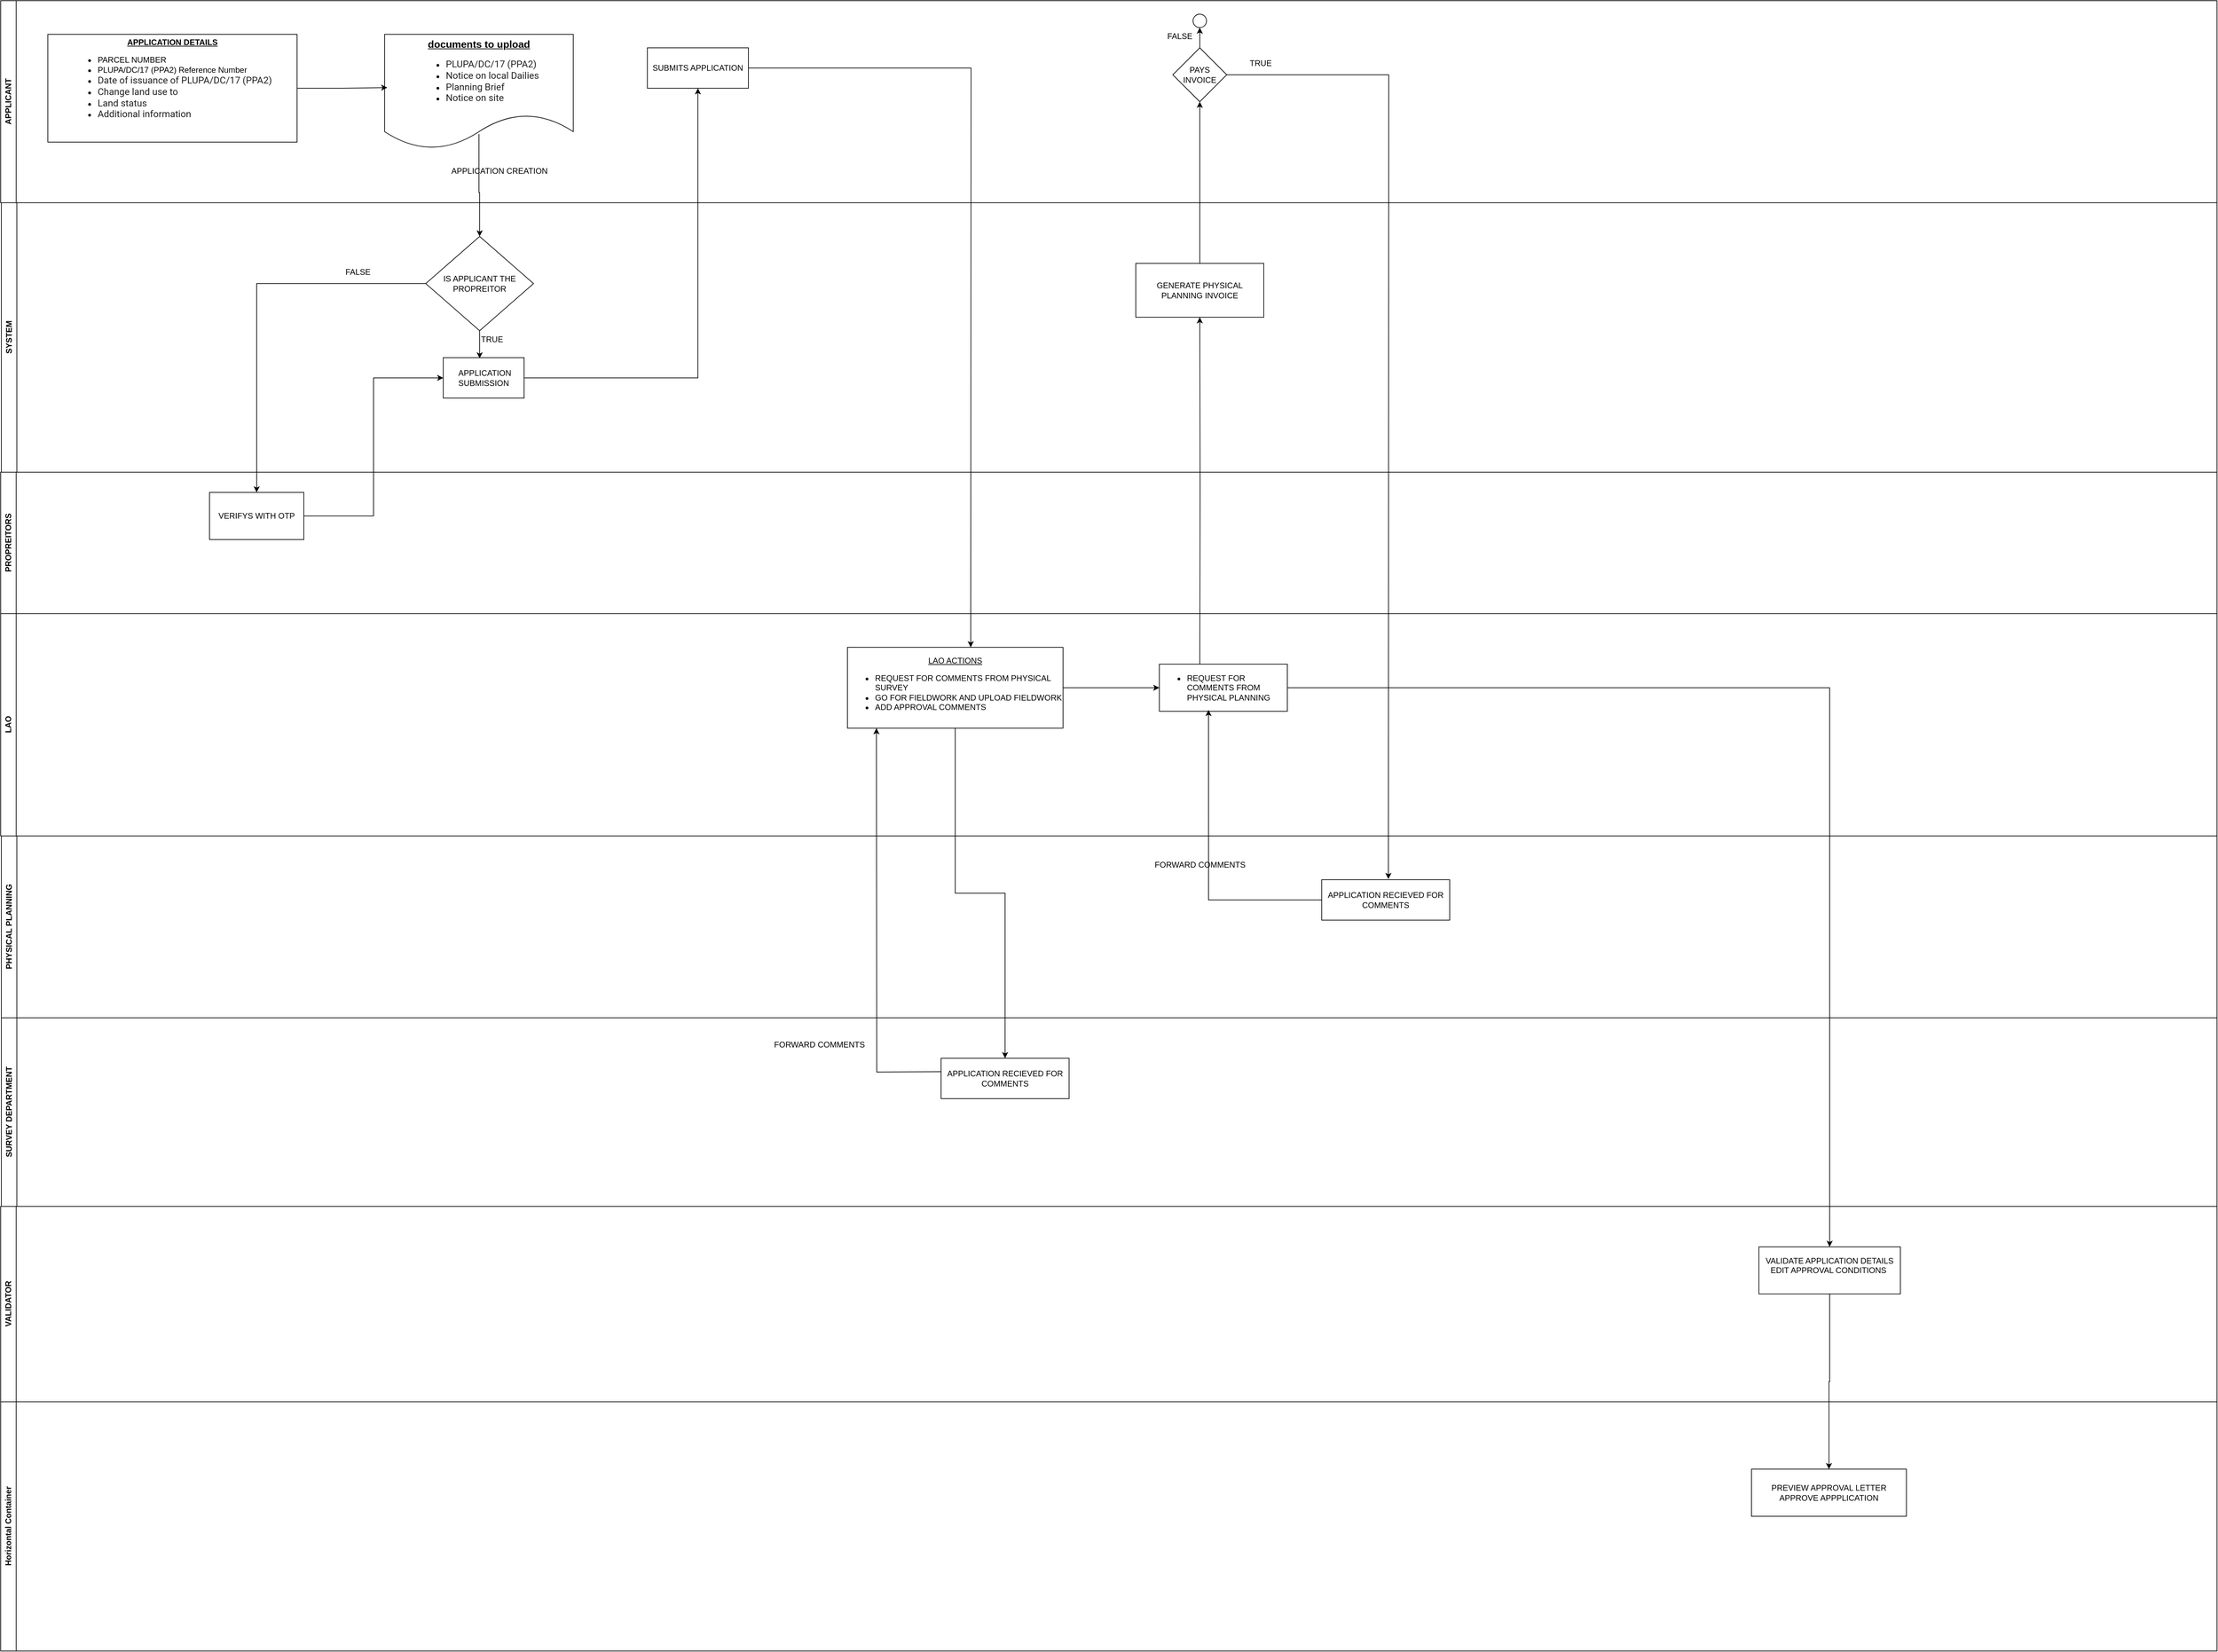 <mxfile version="24.7.14">
  <diagram name="Page-1" id="0F1Ez8g7-v2VlZGN4djZ">
    <mxGraphModel dx="2049" dy="1054" grid="1" gridSize="10" guides="1" tooltips="1" connect="1" arrows="1" fold="1" page="1" pageScale="1" pageWidth="850" pageHeight="1100" math="0" shadow="0">
      <root>
        <mxCell id="0" />
        <mxCell id="1" parent="0" />
        <mxCell id="vbPvAswNQTFHQ4MrKFpB-1" value="APPLICANT" style="swimlane;horizontal=0;whiteSpace=wrap;html=1;" parent="1" vertex="1">
          <mxGeometry x="60" y="100" width="3290" height="300" as="geometry" />
        </mxCell>
        <mxCell id="vbPvAswNQTFHQ4MrKFpB-3" value="&lt;u&gt;&lt;b&gt;APPLICATION DETAILS&lt;/b&gt;&lt;/u&gt;&lt;div style=&quot;text-align: left;&quot;&gt;&lt;ul&gt;&lt;li&gt;PARCEL NUMBER&lt;/li&gt;&lt;li&gt;PLUPA/DC/17 (PPA2) Reference Number&lt;/li&gt;&lt;li&gt;&lt;label style=&quot;color: rgba(0, 0, 0, 0.87); font-family: Roboto, &amp;quot;Helvetica Neue&amp;quot;, sans-serif; font-size: 14px; background-color: rgb(255, 255, 255);&quot;&gt;Date of issuance of PLUPA/DC/17 (PPA2)&lt;/label&gt;&lt;span style=&quot;color: rgb(220, 53, 69); font-family: Roboto, &amp;quot;Helvetica Neue&amp;quot;, sans-serif; font-size: 14px; background-color: rgb(255, 255, 255);&quot; class=&quot;required&quot; aria-required=&quot;true&quot;&gt;&amp;nbsp;&lt;/span&gt;&lt;/li&gt;&lt;li&gt;&lt;span style=&quot;color: rgb(220, 53, 69); font-family: Roboto, &amp;quot;Helvetica Neue&amp;quot;, sans-serif; font-size: 14px; background-color: rgb(255, 255, 255);&quot; class=&quot;required&quot; aria-required=&quot;true&quot;&gt;&lt;span style=&quot;color: rgba(0, 0, 0, 0.87);&quot;&gt;Change land use to&lt;/span&gt;&lt;/span&gt;&lt;/li&gt;&lt;li&gt;&lt;span style=&quot;color: rgb(220, 53, 69); font-family: Roboto, &amp;quot;Helvetica Neue&amp;quot;, sans-serif; font-size: 14px; background-color: rgb(255, 255, 255);&quot; class=&quot;required&quot; aria-required=&quot;true&quot;&gt;&lt;span style=&quot;color: rgba(0, 0, 0, 0.87);&quot;&gt;Land status&lt;/span&gt;&lt;/span&gt;&lt;/li&gt;&lt;li&gt;&lt;span style=&quot;color: rgb(220, 53, 69); font-family: Roboto, &amp;quot;Helvetica Neue&amp;quot;, sans-serif; font-size: 14px; background-color: rgb(255, 255, 255);&quot; class=&quot;required&quot; aria-required=&quot;true&quot;&gt;&lt;span style=&quot;color: rgba(0, 0, 0, 0.87);&quot;&gt;Additional information&lt;/span&gt;&lt;/span&gt;&lt;/li&gt;&lt;/ul&gt;&lt;/div&gt;&lt;div style=&quot;text-align: left;&quot;&gt;&lt;span style=&quot;color: rgb(220, 53, 69); font-family: Roboto, &amp;quot;Helvetica Neue&amp;quot;, sans-serif; font-size: 14px; background-color: rgb(255, 255, 255);&quot; class=&quot;required&quot; aria-required=&quot;true&quot;&gt;&lt;br&gt;&lt;/span&gt;&lt;/div&gt;" style="whiteSpace=wrap;html=1;" parent="vbPvAswNQTFHQ4MrKFpB-1" vertex="1">
          <mxGeometry x="70" y="50" width="370" height="160" as="geometry" />
        </mxCell>
        <mxCell id="vbPvAswNQTFHQ4MrKFpB-5" value="&lt;u&gt;&lt;font style=&quot;font-size: 15px;&quot;&gt;&lt;b&gt;documents to upload&lt;/b&gt;&lt;/font&gt;&lt;/u&gt;&lt;div style=&quot;text-align: left;&quot;&gt;&lt;ul&gt;&lt;li&gt;&lt;span style=&quot;color: rgba(0, 0, 0, 0.87); font-family: Roboto, &amp;quot;Helvetica Neue&amp;quot;, sans-serif; font-size: 14px; background-color: rgb(255, 255, 255);&quot;&gt;PLUPA/DC/17 (PPA2)&lt;/span&gt;&lt;/li&gt;&lt;li&gt;&lt;span style=&quot;color: rgba(0, 0, 0, 0.87); font-family: Roboto, &amp;quot;Helvetica Neue&amp;quot;, sans-serif; font-size: 14px; background-color: rgb(255, 255, 255);&quot;&gt;Notice on local Dailies&lt;/span&gt;&lt;/li&gt;&lt;li&gt;&lt;span style=&quot;color: rgba(0, 0, 0, 0.87); font-family: Roboto, &amp;quot;Helvetica Neue&amp;quot;, sans-serif; font-size: 14px; background-color: rgb(255, 255, 255);&quot;&gt;Planning Brief&lt;/span&gt;&lt;/li&gt;&lt;li&gt;&lt;span style=&quot;color: rgba(0, 0, 0, 0.87); font-family: Roboto, &amp;quot;Helvetica Neue&amp;quot;, sans-serif; font-size: 14px; background-color: rgb(255, 255, 255);&quot;&gt;Notice on site&lt;/span&gt;&lt;/li&gt;&lt;/ul&gt;&lt;/div&gt;" style="shape=document;whiteSpace=wrap;html=1;boundedLbl=1;" parent="vbPvAswNQTFHQ4MrKFpB-1" vertex="1">
          <mxGeometry x="570" y="50" width="280" height="170" as="geometry" />
        </mxCell>
        <mxCell id="vbPvAswNQTFHQ4MrKFpB-9" style="edgeStyle=orthogonalEdgeStyle;rounded=0;orthogonalLoop=1;jettySize=auto;html=1;entryX=0.014;entryY=0.465;entryDx=0;entryDy=0;entryPerimeter=0;" parent="vbPvAswNQTFHQ4MrKFpB-1" source="vbPvAswNQTFHQ4MrKFpB-3" target="vbPvAswNQTFHQ4MrKFpB-5" edge="1">
          <mxGeometry relative="1" as="geometry" />
        </mxCell>
        <mxCell id="vbPvAswNQTFHQ4MrKFpB-32" value="" style="ellipse;whiteSpace=wrap;html=1;aspect=fixed;" parent="vbPvAswNQTFHQ4MrKFpB-1" vertex="1">
          <mxGeometry x="1770" y="20" width="20" height="20" as="geometry" />
        </mxCell>
        <mxCell id="vbPvAswNQTFHQ4MrKFpB-2" value="SYSTEM" style="swimlane;horizontal=0;whiteSpace=wrap;html=1;" parent="1" vertex="1">
          <mxGeometry x="61" y="400" width="3289" height="400" as="geometry" />
        </mxCell>
        <mxCell id="vbPvAswNQTFHQ4MrKFpB-7" value="IS APPLICANT THE PROPREITOR" style="rhombus;whiteSpace=wrap;html=1;" parent="vbPvAswNQTFHQ4MrKFpB-2" vertex="1">
          <mxGeometry x="630" y="50" width="160" height="140" as="geometry" />
        </mxCell>
        <mxCell id="vbPvAswNQTFHQ4MrKFpB-14" value="&amp;nbsp;APPLICATION&lt;div&gt;SUBMISSION&lt;/div&gt;" style="whiteSpace=wrap;html=1;" parent="vbPvAswNQTFHQ4MrKFpB-2" vertex="1">
          <mxGeometry x="656" y="230" width="120" height="60" as="geometry" />
        </mxCell>
        <mxCell id="vbPvAswNQTFHQ4MrKFpB-15" style="edgeStyle=orthogonalEdgeStyle;rounded=0;orthogonalLoop=1;jettySize=auto;html=1;entryX=0.45;entryY=0.017;entryDx=0;entryDy=0;entryPerimeter=0;" parent="vbPvAswNQTFHQ4MrKFpB-2" source="vbPvAswNQTFHQ4MrKFpB-7" target="vbPvAswNQTFHQ4MrKFpB-14" edge="1">
          <mxGeometry relative="1" as="geometry" />
        </mxCell>
        <mxCell id="vbPvAswNQTFHQ4MrKFpB-8" style="edgeStyle=orthogonalEdgeStyle;rounded=0;orthogonalLoop=1;jettySize=auto;html=1;entryX=0.5;entryY=0;entryDx=0;entryDy=0;exitX=0.5;exitY=0.871;exitDx=0;exitDy=0;exitPerimeter=0;" parent="1" source="vbPvAswNQTFHQ4MrKFpB-5" target="vbPvAswNQTFHQ4MrKFpB-7" edge="1">
          <mxGeometry relative="1" as="geometry" />
        </mxCell>
        <mxCell id="vbPvAswNQTFHQ4MrKFpB-10" value="APPLICATION CREATION" style="text;html=1;align=center;verticalAlign=middle;resizable=0;points=[];autosize=1;strokeColor=none;fillColor=none;" parent="1" vertex="1">
          <mxGeometry x="715" y="338" width="170" height="30" as="geometry" />
        </mxCell>
        <mxCell id="vbPvAswNQTFHQ4MrKFpB-11" value="PROPREITORS" style="swimlane;horizontal=0;whiteSpace=wrap;html=1;startSize=23;" parent="1" vertex="1">
          <mxGeometry x="60" y="800" width="3290" height="210" as="geometry" />
        </mxCell>
        <mxCell id="vbPvAswNQTFHQ4MrKFpB-12" value="VERIFYS WITH OTP" style="whiteSpace=wrap;html=1;" parent="vbPvAswNQTFHQ4MrKFpB-11" vertex="1">
          <mxGeometry x="310" y="30" width="140" height="70" as="geometry" />
        </mxCell>
        <mxCell id="vbPvAswNQTFHQ4MrKFpB-13" style="edgeStyle=orthogonalEdgeStyle;rounded=0;orthogonalLoop=1;jettySize=auto;html=1;entryX=0.5;entryY=0;entryDx=0;entryDy=0;" parent="1" source="vbPvAswNQTFHQ4MrKFpB-7" target="vbPvAswNQTFHQ4MrKFpB-12" edge="1">
          <mxGeometry relative="1" as="geometry" />
        </mxCell>
        <mxCell id="vbPvAswNQTFHQ4MrKFpB-16" style="edgeStyle=orthogonalEdgeStyle;rounded=0;orthogonalLoop=1;jettySize=auto;html=1;entryX=0;entryY=0.5;entryDx=0;entryDy=0;" parent="1" source="vbPvAswNQTFHQ4MrKFpB-12" target="vbPvAswNQTFHQ4MrKFpB-14" edge="1">
          <mxGeometry relative="1" as="geometry" />
        </mxCell>
        <mxCell id="vbPvAswNQTFHQ4MrKFpB-17" value="FALSE" style="text;html=1;align=center;verticalAlign=middle;resizable=0;points=[];autosize=1;strokeColor=none;fillColor=none;" parent="1" vertex="1">
          <mxGeometry x="560" y="488" width="60" height="30" as="geometry" />
        </mxCell>
        <mxCell id="vbPvAswNQTFHQ4MrKFpB-18" value="TRUE" style="text;html=1;align=center;verticalAlign=middle;resizable=0;points=[];autosize=1;strokeColor=none;fillColor=none;" parent="1" vertex="1">
          <mxGeometry x="759" y="588" width="60" height="30" as="geometry" />
        </mxCell>
        <mxCell id="vbPvAswNQTFHQ4MrKFpB-19" value="LAO" style="swimlane;horizontal=0;whiteSpace=wrap;html=1;" parent="1" vertex="1">
          <mxGeometry x="60" y="1010" width="3290" height="330" as="geometry" />
        </mxCell>
        <mxCell id="vbPvAswNQTFHQ4MrKFpB-28" style="edgeStyle=orthogonalEdgeStyle;rounded=0;orthogonalLoop=1;jettySize=auto;html=1;" parent="vbPvAswNQTFHQ4MrKFpB-19" source="vbPvAswNQTFHQ4MrKFpB-23" target="vbPvAswNQTFHQ4MrKFpB-27" edge="1">
          <mxGeometry relative="1" as="geometry" />
        </mxCell>
        <mxCell id="vbPvAswNQTFHQ4MrKFpB-23" value="&lt;u&gt;LAO ACTIONS&lt;/u&gt;&lt;div style=&quot;text-align: left;&quot;&gt;&lt;ul&gt;&lt;li&gt;REQUEST FOR COMMENTS FROM PHYSICAL SURVEY&lt;/li&gt;&lt;li&gt;GO FOR FIELDWORK AND UPLOAD FIELDWORK&lt;/li&gt;&lt;li&gt;ADD APPROVAL COMMENTS&lt;/li&gt;&lt;/ul&gt;&lt;/div&gt;" style="whiteSpace=wrap;html=1;" parent="vbPvAswNQTFHQ4MrKFpB-19" vertex="1">
          <mxGeometry x="1257" y="50" width="320" height="120" as="geometry" />
        </mxCell>
        <mxCell id="vbPvAswNQTFHQ4MrKFpB-27" value="&lt;ul style=&quot;text-align: left;&quot;&gt;&lt;li&gt;REQUEST FOR COMMENTS FROM PHYSICAL PLANNING&lt;/li&gt;&lt;/ul&gt;" style="whiteSpace=wrap;html=1;" parent="vbPvAswNQTFHQ4MrKFpB-19" vertex="1">
          <mxGeometry x="1720" y="75" width="190" height="70" as="geometry" />
        </mxCell>
        <mxCell id="vbPvAswNQTFHQ4MrKFpB-25" style="edgeStyle=orthogonalEdgeStyle;rounded=0;orthogonalLoop=1;jettySize=auto;html=1;" parent="1" source="vbPvAswNQTFHQ4MrKFpB-20" edge="1">
          <mxGeometry relative="1" as="geometry">
            <mxPoint x="1500" y="1060" as="targetPoint" />
          </mxGeometry>
        </mxCell>
        <mxCell id="vbPvAswNQTFHQ4MrKFpB-20" value="SUBMITS APPLICATION" style="whiteSpace=wrap;html=1;" parent="1" vertex="1">
          <mxGeometry x="1020" y="170" width="150" height="60" as="geometry" />
        </mxCell>
        <mxCell id="vbPvAswNQTFHQ4MrKFpB-21" style="edgeStyle=orthogonalEdgeStyle;rounded=0;orthogonalLoop=1;jettySize=auto;html=1;" parent="1" source="vbPvAswNQTFHQ4MrKFpB-14" target="vbPvAswNQTFHQ4MrKFpB-20" edge="1">
          <mxGeometry relative="1" as="geometry" />
        </mxCell>
        <mxCell id="vbPvAswNQTFHQ4MrKFpB-26" value="PHYSICAL PLANNING" style="swimlane;horizontal=0;whiteSpace=wrap;html=1;" parent="1" vertex="1">
          <mxGeometry x="61" y="1340" width="3289" height="270" as="geometry" />
        </mxCell>
        <mxCell id="vbPvAswNQTFHQ4MrKFpB-39" value="APPLICATION RECIEVED FOR COMMENTS" style="whiteSpace=wrap;html=1;" parent="vbPvAswNQTFHQ4MrKFpB-26" vertex="1">
          <mxGeometry x="1960" y="65" width="190" height="60" as="geometry" />
        </mxCell>
        <mxCell id="vbPvAswNQTFHQ4MrKFpB-36" style="edgeStyle=orthogonalEdgeStyle;rounded=0;orthogonalLoop=1;jettySize=auto;html=1;entryX=0.5;entryY=1;entryDx=0;entryDy=0;" parent="1" source="vbPvAswNQTFHQ4MrKFpB-29" target="vbPvAswNQTFHQ4MrKFpB-30" edge="1">
          <mxGeometry relative="1" as="geometry" />
        </mxCell>
        <mxCell id="vbPvAswNQTFHQ4MrKFpB-29" value="GENERATE PHYSICAL PLANNING INVOICE" style="whiteSpace=wrap;html=1;" parent="1" vertex="1">
          <mxGeometry x="1745" y="490" width="190" height="80" as="geometry" />
        </mxCell>
        <mxCell id="vbPvAswNQTFHQ4MrKFpB-33" value="" style="edgeStyle=orthogonalEdgeStyle;rounded=0;orthogonalLoop=1;jettySize=auto;html=1;" parent="1" source="vbPvAswNQTFHQ4MrKFpB-30" target="vbPvAswNQTFHQ4MrKFpB-32" edge="1">
          <mxGeometry relative="1" as="geometry" />
        </mxCell>
        <mxCell id="vbPvAswNQTFHQ4MrKFpB-37" style="edgeStyle=orthogonalEdgeStyle;rounded=0;orthogonalLoop=1;jettySize=auto;html=1;" parent="1" source="vbPvAswNQTFHQ4MrKFpB-30" edge="1">
          <mxGeometry relative="1" as="geometry">
            <mxPoint x="2120" y="1404" as="targetPoint" />
          </mxGeometry>
        </mxCell>
        <mxCell id="vbPvAswNQTFHQ4MrKFpB-30" value="PAYS INVOICE" style="rhombus;whiteSpace=wrap;html=1;" parent="1" vertex="1">
          <mxGeometry x="1800" y="170" width="80" height="80" as="geometry" />
        </mxCell>
        <mxCell id="vbPvAswNQTFHQ4MrKFpB-34" value="FALSE" style="text;html=1;align=center;verticalAlign=middle;resizable=0;points=[];autosize=1;strokeColor=none;fillColor=none;" parent="1" vertex="1">
          <mxGeometry x="1780" y="138" width="60" height="30" as="geometry" />
        </mxCell>
        <mxCell id="vbPvAswNQTFHQ4MrKFpB-35" style="edgeStyle=orthogonalEdgeStyle;rounded=0;orthogonalLoop=1;jettySize=auto;html=1;" parent="1" target="vbPvAswNQTFHQ4MrKFpB-29" edge="1">
          <mxGeometry relative="1" as="geometry">
            <mxPoint x="1840" y="1085" as="sourcePoint" />
          </mxGeometry>
        </mxCell>
        <mxCell id="vbPvAswNQTFHQ4MrKFpB-40" style="edgeStyle=orthogonalEdgeStyle;rounded=0;orthogonalLoop=1;jettySize=auto;html=1;entryX=0.384;entryY=0.971;entryDx=0;entryDy=0;entryPerimeter=0;" parent="1" source="vbPvAswNQTFHQ4MrKFpB-39" target="vbPvAswNQTFHQ4MrKFpB-27" edge="1">
          <mxGeometry relative="1" as="geometry" />
        </mxCell>
        <mxCell id="vbPvAswNQTFHQ4MrKFpB-41" value="FORWARD COMMENTS" style="text;html=1;align=center;verticalAlign=middle;resizable=0;points=[];autosize=1;strokeColor=none;fillColor=none;" parent="1" vertex="1">
          <mxGeometry x="1760" y="1368" width="160" height="30" as="geometry" />
        </mxCell>
        <mxCell id="vbPvAswNQTFHQ4MrKFpB-42" value="SURVEY DEPARTMENT" style="swimlane;horizontal=0;whiteSpace=wrap;html=1;" parent="1" vertex="1">
          <mxGeometry x="61" y="1610" width="3289" height="280" as="geometry" />
        </mxCell>
        <mxCell id="vbPvAswNQTFHQ4MrKFpB-48" style="edgeStyle=orthogonalEdgeStyle;rounded=0;orthogonalLoop=1;jettySize=auto;html=1;" parent="vbPvAswNQTFHQ4MrKFpB-42" edge="1">
          <mxGeometry relative="1" as="geometry">
            <mxPoint x="1299" y="-430" as="targetPoint" />
            <mxPoint x="1395" y="80" as="sourcePoint" />
          </mxGeometry>
        </mxCell>
        <mxCell id="vbPvAswNQTFHQ4MrKFpB-45" value="APPLICATION RECIEVED FOR COMMENTS" style="whiteSpace=wrap;html=1;" parent="vbPvAswNQTFHQ4MrKFpB-42" vertex="1">
          <mxGeometry x="1395" y="60" width="190" height="60" as="geometry" />
        </mxCell>
        <mxCell id="vbPvAswNQTFHQ4MrKFpB-49" value="FORWARD COMMENTS" style="text;html=1;align=center;verticalAlign=middle;resizable=0;points=[];autosize=1;strokeColor=none;fillColor=none;" parent="vbPvAswNQTFHQ4MrKFpB-42" vertex="1">
          <mxGeometry x="1134" y="25" width="160" height="30" as="geometry" />
        </mxCell>
        <mxCell id="vbPvAswNQTFHQ4MrKFpB-47" style="edgeStyle=orthogonalEdgeStyle;rounded=0;orthogonalLoop=1;jettySize=auto;html=1;entryX=0.5;entryY=0;entryDx=0;entryDy=0;" parent="1" source="vbPvAswNQTFHQ4MrKFpB-23" target="vbPvAswNQTFHQ4MrKFpB-45" edge="1">
          <mxGeometry relative="1" as="geometry" />
        </mxCell>
        <mxCell id="vbPvAswNQTFHQ4MrKFpB-50" value="VALIDATOR" style="swimlane;horizontal=0;whiteSpace=wrap;html=1;" parent="1" vertex="1">
          <mxGeometry x="60" y="1890" width="3290" height="290" as="geometry" />
        </mxCell>
        <mxCell id="SMUJ5Kx1AslCINbCqpoD-3" style="edgeStyle=orthogonalEdgeStyle;rounded=0;orthogonalLoop=1;jettySize=auto;html=1;entryX=0.5;entryY=0;entryDx=0;entryDy=0;" edge="1" parent="1" source="vbPvAswNQTFHQ4MrKFpB-51" target="SMUJ5Kx1AslCINbCqpoD-2">
          <mxGeometry relative="1" as="geometry" />
        </mxCell>
        <mxCell id="vbPvAswNQTFHQ4MrKFpB-51" value="VALIDATE APPLICATION DETAILS&lt;div&gt;EDIT APPROVAL CONDITIONS&amp;nbsp;&lt;br&gt;&lt;br&gt;&lt;/div&gt;" style="whiteSpace=wrap;html=1;" parent="1" vertex="1">
          <mxGeometry x="2670" y="1950" width="210" height="70" as="geometry" />
        </mxCell>
        <mxCell id="vbPvAswNQTFHQ4MrKFpB-52" style="edgeStyle=orthogonalEdgeStyle;rounded=0;orthogonalLoop=1;jettySize=auto;html=1;entryX=0.5;entryY=0;entryDx=0;entryDy=0;" parent="1" source="vbPvAswNQTFHQ4MrKFpB-27" target="vbPvAswNQTFHQ4MrKFpB-51" edge="1">
          <mxGeometry relative="1" as="geometry" />
        </mxCell>
        <mxCell id="SMUJ5Kx1AslCINbCqpoD-1" value="Horizontal Container" style="swimlane;horizontal=0;whiteSpace=wrap;html=1;" vertex="1" parent="1">
          <mxGeometry x="60" y="2180" width="3290" height="370" as="geometry" />
        </mxCell>
        <mxCell id="SMUJ5Kx1AslCINbCqpoD-2" value="PREVIEW APPROVAL LETTER&lt;br&gt;APPROVE APPPLICATION" style="whiteSpace=wrap;html=1;" vertex="1" parent="SMUJ5Kx1AslCINbCqpoD-1">
          <mxGeometry x="2599" y="100" width="230" height="70" as="geometry" />
        </mxCell>
        <mxCell id="SMUJ5Kx1AslCINbCqpoD-4" value="TRUE" style="text;html=1;align=center;verticalAlign=middle;resizable=0;points=[];autosize=1;strokeColor=none;fillColor=none;" vertex="1" parent="1">
          <mxGeometry x="1900" y="178" width="60" height="30" as="geometry" />
        </mxCell>
      </root>
    </mxGraphModel>
  </diagram>
</mxfile>
